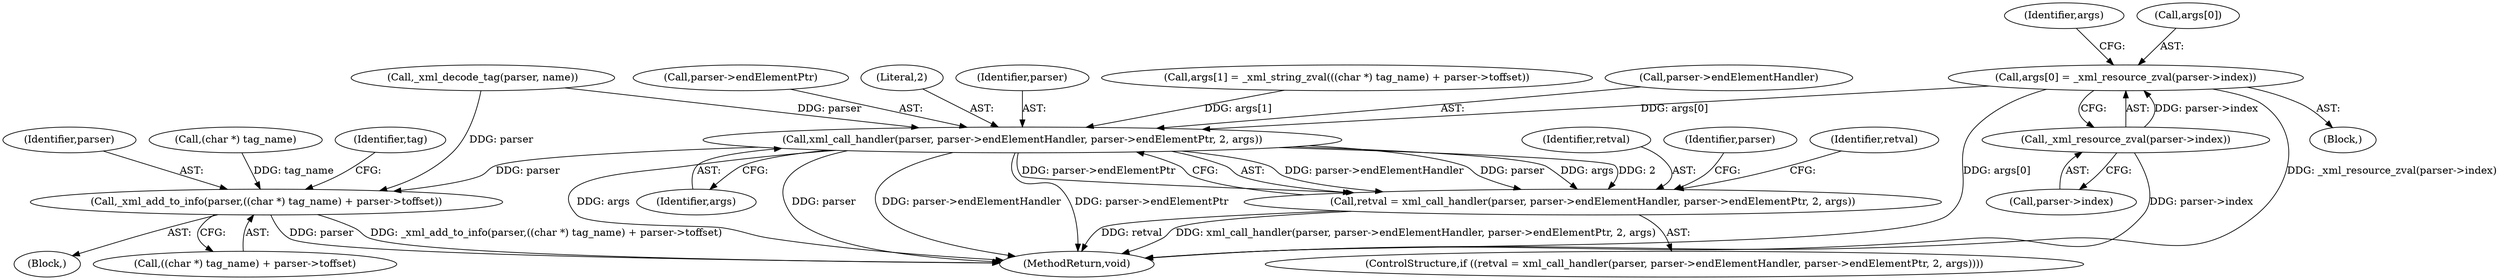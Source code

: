 digraph "0_php_dccda88f27a084bcbbb30198ace12b4e7ae961cc_5@array" {
"1000127" [label="(Call,args[0] = _xml_resource_zval(parser->index))"];
"1000131" [label="(Call,_xml_resource_zval(parser->index))"];
"1000150" [label="(Call,xml_call_handler(parser, parser->endElementHandler, parser->endElementPtr, 2, args))"];
"1000148" [label="(Call,retval = xml_call_handler(parser, parser->endElementHandler, parser->endElementPtr, 2, args))"];
"1000189" [label="(Call,_xml_add_to_info(parser,((char *) tag_name) + parser->toffset))"];
"1000147" [label="(ControlStructure,if ((retval = xml_call_handler(parser, parser->endElementHandler, parser->endElementPtr, 2, args))))"];
"1000155" [label="(Call,parser->endElementPtr)"];
"1000190" [label="(Identifier,parser)"];
"1000127" [label="(Call,args[0] = _xml_resource_zval(parser->index))"];
"1000191" [label="(Call,((char *) tag_name) + parser->toffset)"];
"1000262" [label="(MethodReturn,void)"];
"1000158" [label="(Literal,2)"];
"1000137" [label="(Identifier,args)"];
"1000149" [label="(Identifier,retval)"];
"1000151" [label="(Identifier,parser)"];
"1000126" [label="(Block,)"];
"1000159" [label="(Identifier,args)"];
"1000192" [label="(Call,(char *) tag_name)"];
"1000148" [label="(Call,retval = xml_call_handler(parser, parser->endElementHandler, parser->endElementPtr, 2, args))"];
"1000131" [label="(Call,_xml_resource_zval(parser->index))"];
"1000132" [label="(Call,parser->index)"];
"1000189" [label="(Call,_xml_add_to_info(parser,((char *) tag_name) + parser->toffset))"];
"1000166" [label="(Identifier,parser)"];
"1000184" [label="(Block,)"];
"1000150" [label="(Call,xml_call_handler(parser, parser->endElementHandler, parser->endElementPtr, 2, args))"];
"1000135" [label="(Call,args[1] = _xml_string_zval(((char *) tag_name) + parser->toffset))"];
"1000199" [label="(Identifier,tag)"];
"1000163" [label="(Identifier,retval)"];
"1000119" [label="(Call,_xml_decode_tag(parser, name))"];
"1000128" [label="(Call,args[0])"];
"1000152" [label="(Call,parser->endElementHandler)"];
"1000127" -> "1000126"  [label="AST: "];
"1000127" -> "1000131"  [label="CFG: "];
"1000128" -> "1000127"  [label="AST: "];
"1000131" -> "1000127"  [label="AST: "];
"1000137" -> "1000127"  [label="CFG: "];
"1000127" -> "1000262"  [label="DDG: args[0]"];
"1000127" -> "1000262"  [label="DDG: _xml_resource_zval(parser->index)"];
"1000131" -> "1000127"  [label="DDG: parser->index"];
"1000127" -> "1000150"  [label="DDG: args[0]"];
"1000131" -> "1000132"  [label="CFG: "];
"1000132" -> "1000131"  [label="AST: "];
"1000131" -> "1000262"  [label="DDG: parser->index"];
"1000150" -> "1000148"  [label="AST: "];
"1000150" -> "1000159"  [label="CFG: "];
"1000151" -> "1000150"  [label="AST: "];
"1000152" -> "1000150"  [label="AST: "];
"1000155" -> "1000150"  [label="AST: "];
"1000158" -> "1000150"  [label="AST: "];
"1000159" -> "1000150"  [label="AST: "];
"1000148" -> "1000150"  [label="CFG: "];
"1000150" -> "1000262"  [label="DDG: args"];
"1000150" -> "1000262"  [label="DDG: parser"];
"1000150" -> "1000262"  [label="DDG: parser->endElementHandler"];
"1000150" -> "1000262"  [label="DDG: parser->endElementPtr"];
"1000150" -> "1000148"  [label="DDG: parser->endElementHandler"];
"1000150" -> "1000148"  [label="DDG: parser"];
"1000150" -> "1000148"  [label="DDG: args"];
"1000150" -> "1000148"  [label="DDG: 2"];
"1000150" -> "1000148"  [label="DDG: parser->endElementPtr"];
"1000119" -> "1000150"  [label="DDG: parser"];
"1000135" -> "1000150"  [label="DDG: args[1]"];
"1000150" -> "1000189"  [label="DDG: parser"];
"1000148" -> "1000147"  [label="AST: "];
"1000149" -> "1000148"  [label="AST: "];
"1000163" -> "1000148"  [label="CFG: "];
"1000166" -> "1000148"  [label="CFG: "];
"1000148" -> "1000262"  [label="DDG: retval"];
"1000148" -> "1000262"  [label="DDG: xml_call_handler(parser, parser->endElementHandler, parser->endElementPtr, 2, args)"];
"1000189" -> "1000184"  [label="AST: "];
"1000189" -> "1000191"  [label="CFG: "];
"1000190" -> "1000189"  [label="AST: "];
"1000191" -> "1000189"  [label="AST: "];
"1000199" -> "1000189"  [label="CFG: "];
"1000189" -> "1000262"  [label="DDG: parser"];
"1000189" -> "1000262"  [label="DDG: _xml_add_to_info(parser,((char *) tag_name) + parser->toffset)"];
"1000119" -> "1000189"  [label="DDG: parser"];
"1000192" -> "1000189"  [label="DDG: tag_name"];
}
